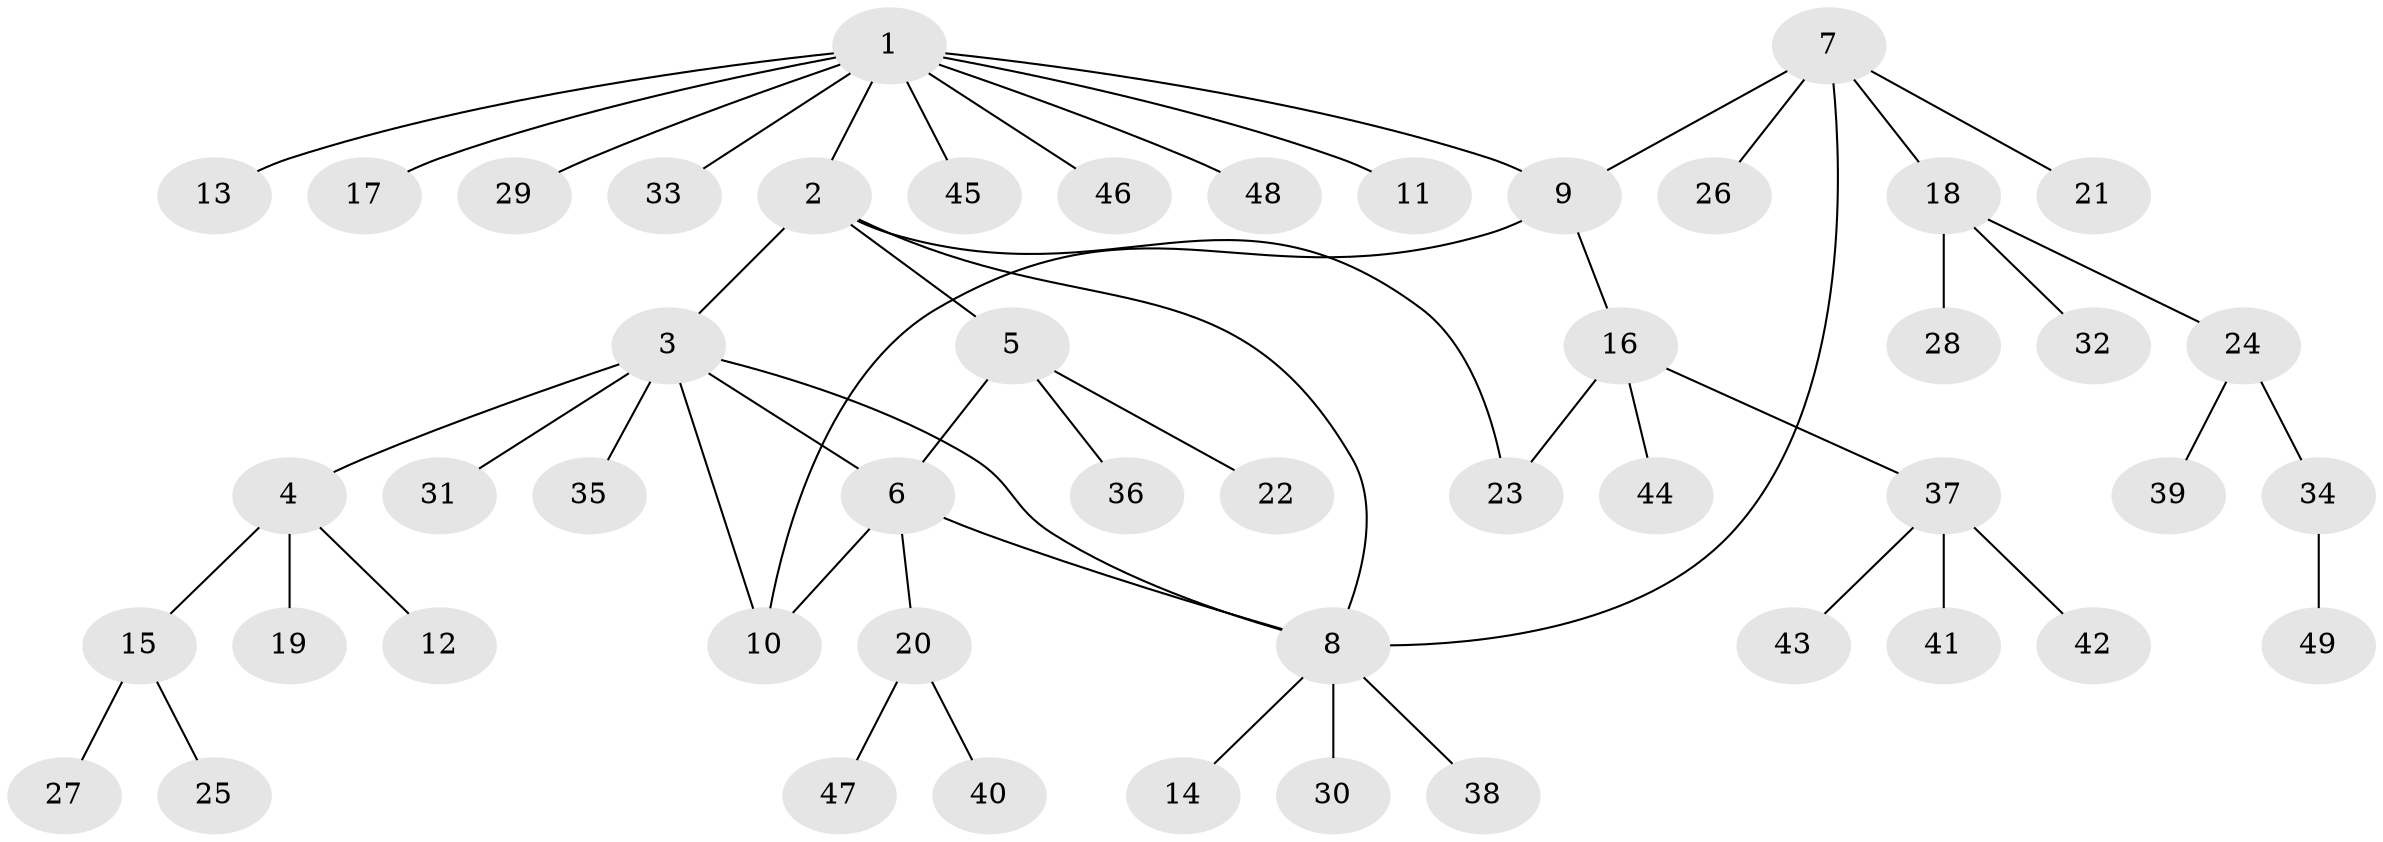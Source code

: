 // Generated by graph-tools (version 1.1) at 2025/26/03/09/25 03:26:38]
// undirected, 49 vertices, 55 edges
graph export_dot {
graph [start="1"]
  node [color=gray90,style=filled];
  1;
  2;
  3;
  4;
  5;
  6;
  7;
  8;
  9;
  10;
  11;
  12;
  13;
  14;
  15;
  16;
  17;
  18;
  19;
  20;
  21;
  22;
  23;
  24;
  25;
  26;
  27;
  28;
  29;
  30;
  31;
  32;
  33;
  34;
  35;
  36;
  37;
  38;
  39;
  40;
  41;
  42;
  43;
  44;
  45;
  46;
  47;
  48;
  49;
  1 -- 2;
  1 -- 9;
  1 -- 11;
  1 -- 13;
  1 -- 17;
  1 -- 29;
  1 -- 33;
  1 -- 45;
  1 -- 46;
  1 -- 48;
  2 -- 3;
  2 -- 5;
  2 -- 8;
  2 -- 23;
  3 -- 4;
  3 -- 6;
  3 -- 8;
  3 -- 10;
  3 -- 31;
  3 -- 35;
  4 -- 12;
  4 -- 15;
  4 -- 19;
  5 -- 6;
  5 -- 22;
  5 -- 36;
  6 -- 8;
  6 -- 10;
  6 -- 20;
  7 -- 8;
  7 -- 9;
  7 -- 18;
  7 -- 21;
  7 -- 26;
  8 -- 14;
  8 -- 30;
  8 -- 38;
  9 -- 10;
  9 -- 16;
  15 -- 25;
  15 -- 27;
  16 -- 23;
  16 -- 37;
  16 -- 44;
  18 -- 24;
  18 -- 28;
  18 -- 32;
  20 -- 40;
  20 -- 47;
  24 -- 34;
  24 -- 39;
  34 -- 49;
  37 -- 41;
  37 -- 42;
  37 -- 43;
}
